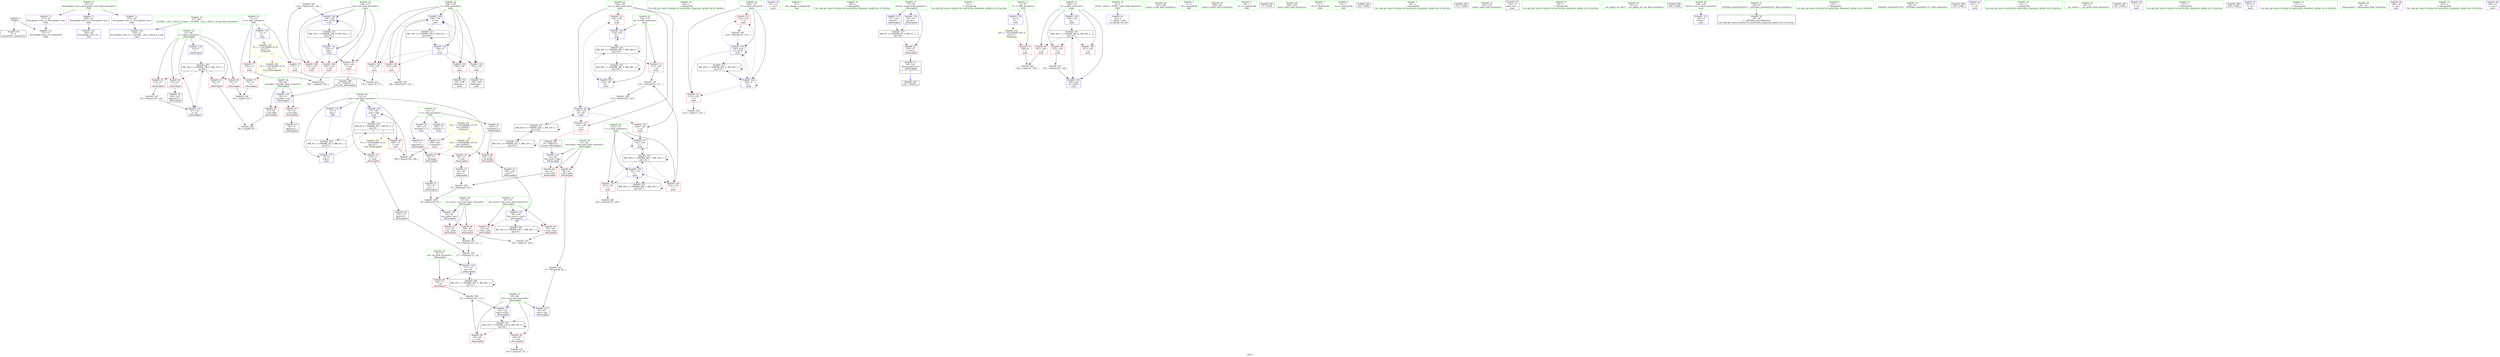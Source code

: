 digraph "SVFG" {
	label="SVFG";

	Node0x56032d97b1d0 [shape=record,color=grey,label="{NodeID: 0\nNullPtr}"];
	Node0x56032d97b1d0 -> Node0x56032d99a5a0[style=solid];
	Node0x56032d97b1d0 -> Node0x56032d99f470[style=solid];
	Node0x56032d9a2580 [shape=record,color=grey,label="{NodeID: 180\n244 = Binary(243, 126, )\n}"];
	Node0x56032d9a2580 -> Node0x56032d9a09c0[style=solid];
	Node0x56032d999e60 [shape=record,color=red,label="{NodeID: 97\n78\<--77\n\<--arrayidx\n_Z6enoughid\n}"];
	Node0x56032d999e60 -> Node0x56032d99a940[style=solid];
	Node0x56032d98e2b0 [shape=record,color=green,label="{NodeID: 14\n220\<--1\n\<--dummyObj\nCan only get source location for instruction, argument, global var or function.}"];
	Node0x56032d99d150 [shape=record,color=grey,label="{NodeID: 194\n194 = Binary(193, 126, )\n}"];
	Node0x56032d99d150 -> Node0x56032d9a0270[style=solid];
	Node0x56032d9999a0 [shape=record,color=red,label="{NodeID: 111\n217\<--154\n\<--R\nmain\n}"];
	Node0x56032d9999a0 -> Node0x56032d9a3600[style=solid];
	Node0x56032d9984e0 [shape=record,color=green,label="{NodeID: 28\n59\<--60\nind.addr\<--ind.addr_field_insensitive\n_Z6enoughid\n}"];
	Node0x56032d9984e0 -> Node0x56032d99c230[style=solid];
	Node0x56032d9984e0 -> Node0x56032d99c300[style=solid];
	Node0x56032d9984e0 -> Node0x56032d99f570[style=solid];
	Node0x56032d99f640 [shape=record,color=blue,label="{NodeID: 125\n61\<--56\nfirst.addr\<--first\n_Z6enoughid\n}"];
	Node0x56032d99f640 -> Node0x56032d99c3d0[style=dashed];
	Node0x56032d99f640 -> Node0x56032d99c4a0[style=dashed];
	Node0x56032d999040 [shape=record,color=green,label="{NodeID: 42\n156\<--157\nit\<--it_field_insensitive\nmain\n}"];
	Node0x56032d999040 -> Node0x56032d999a70[style=solid];
	Node0x56032d999040 -> Node0x56032d999b40[style=solid];
	Node0x56032d999040 -> Node0x56032d9a05b0[style=solid];
	Node0x56032d999040 -> Node0x56032d9a08f0[style=solid];
	Node0x56032d9a01a0 [shape=record,color=blue,label="{NodeID: 139\n15\<--190\nsum\<--add\nmain\n}"];
	Node0x56032d9a01a0 -> Node0x56032d9b09c0[style=dashed];
	Node0x56032d99ac80 [shape=record,color=black,label="{NodeID: 56\n116\<--115\nconv10\<--\n_Z6enoughid\n}"];
	Node0x56032d99ac80 -> Node0x56032d99ce50[style=solid];
	Node0x56032d99b7e0 [shape=record,color=purple,label="{NodeID: 70\n247\<--23\n\<--.str.3\nmain\n}"];
	Node0x56032d99c3d0 [shape=record,color=red,label="{NodeID: 84\n82\<--61\n\<--first.addr\n_Z6enoughid\n}"];
	Node0x56032d99c3d0 -> Node0x56032d9a3180[style=solid];
	Node0x56032d97a190 [shape=record,color=green,label="{NodeID: 1\n7\<--1\n__dso_handle\<--dummyObj\nGlob }"];
	Node0x56032d9a2700 [shape=record,color=grey,label="{NodeID: 181\n125 = Binary(124, 126, )\n}"];
	Node0x56032d9a2700 -> Node0x56032d99fbf0[style=solid];
	Node0x56032d999f30 [shape=record,color=red,label="{NodeID: 98\n104\<--103\n\<--arrayidx4\n_Z6enoughid\n}"];
	Node0x56032d999f30 -> Node0x56032d99abb0[style=solid];
	Node0x56032d98e380 [shape=record,color=green,label="{NodeID: 15\n239\<--1\n\<--dummyObj\nCan only get source location for instruction, argument, global var or function.}"];
	Node0x56032d99d2d0 [shape=record,color=grey,label="{NodeID: 195\n130 = cmp(129, 131, )\n}"];
	Node0x56032d999a70 [shape=record,color=red,label="{NodeID: 112\n212\<--156\n\<--it\nmain\n}"];
	Node0x56032d999a70 -> Node0x56032d99d8d0[style=solid];
	Node0x56032d9985b0 [shape=record,color=green,label="{NodeID: 29\n61\<--62\nfirst.addr\<--first.addr_field_insensitive\n_Z6enoughid\n}"];
	Node0x56032d9985b0 -> Node0x56032d99c3d0[style=solid];
	Node0x56032d9985b0 -> Node0x56032d99c4a0[style=solid];
	Node0x56032d9985b0 -> Node0x56032d99f640[style=solid];
	Node0x56032d9adcc0 [shape=record,color=black,label="{NodeID: 209\nMR_4V_2 = PHI(MR_4V_4, MR_4V_1, )\npts\{16 \}\n}"];
	Node0x56032d9adcc0 -> Node0x56032d9a0000[style=dashed];
	Node0x56032d99f710 [shape=record,color=blue,label="{NodeID: 126\n63\<--84\nmy_score\<--add\n_Z6enoughid\n}"];
	Node0x56032d99f710 -> Node0x56032d99c570[style=dashed];
	Node0x56032d99f710 -> Node0x56032d99c640[style=dashed];
	Node0x56032d999110 [shape=record,color=green,label="{NodeID: 43\n158\<--159\nav\<--av_field_insensitive\nmain\n}"];
	Node0x56032d999110 -> Node0x56032d999c10[style=solid];
	Node0x56032d999110 -> Node0x56032d99edb0[style=solid];
	Node0x56032d999110 -> Node0x56032d99ee40[style=solid];
	Node0x56032d999110 -> Node0x56032d9a0680[style=solid];
	Node0x56032d9a0270 [shape=record,color=blue,label="{NodeID: 140\n148\<--194\ni\<--inc\nmain\n}"];
	Node0x56032d9a0270 -> Node0x56032d99a270[style=dashed];
	Node0x56032d9a0270 -> Node0x56032d99a340[style=dashed];
	Node0x56032d9a0270 -> Node0x56032d99a410[style=dashed];
	Node0x56032d9a0270 -> Node0x56032d99a4e0[style=dashed];
	Node0x56032d9a0270 -> Node0x56032d9a0270[style=dashed];
	Node0x56032d9a0270 -> Node0x56032d9ae6c0[style=dashed];
	Node0x56032d99ad50 [shape=record,color=black,label="{NodeID: 57\n54\<--139\n_Z6enoughid_ret\<--\n_Z6enoughid\n|{<s0>7}}"];
	Node0x56032d99ad50:s0 -> Node0x56032d9c5750[style=solid,color=blue];
	Node0x56032d99b8b0 [shape=record,color=purple,label="{NodeID: 71\n269\<--25\nllvm.global_ctors_0\<--llvm.global_ctors\nGlob }"];
	Node0x56032d99b8b0 -> Node0x56032d99f270[style=solid];
	Node0x56032d99c4a0 [shape=record,color=red,label="{NodeID: 85\n86\<--61\n\<--first.addr\n_Z6enoughid\n}"];
	Node0x56032d99c4a0 -> Node0x56032d9a2b80[style=solid];
	Node0x56032d98e130 [shape=record,color=green,label="{NodeID: 2\n9\<--1\n\<--dummyObj\nCan only get source location for instruction, argument, global var or function.}"];
	Node0x56032d9a2880 [shape=record,color=grey,label="{NodeID: 182\n238 = Binary(237, 239, )\n}"];
	Node0x56032d99a000 [shape=record,color=red,label="{NodeID: 99\n167\<--146\n\<--q\nmain\n}"];
	Node0x56032d99a000 -> Node0x56032d99d450[style=solid];
	Node0x56032d98e450 [shape=record,color=green,label="{NodeID: 16\n4\<--6\n_ZStL8__ioinit\<--_ZStL8__ioinit_field_insensitive\nGlob }"];
	Node0x56032d98e450 -> Node0x56032d99afc0[style=solid];
	Node0x56032d99d450 [shape=record,color=grey,label="{NodeID: 196\n169 = cmp(167, 168, )\n}"];
	Node0x56032d999b40 [shape=record,color=red,label="{NodeID: 113\n233\<--156\n\<--it\nmain\n}"];
	Node0x56032d999b40 -> Node0x56032d9a2a00[style=solid];
	Node0x56032d998680 [shape=record,color=green,label="{NodeID: 30\n63\<--64\nmy_score\<--my_score_field_insensitive\n_Z6enoughid\n}"];
	Node0x56032d998680 -> Node0x56032d99c570[style=solid];
	Node0x56032d998680 -> Node0x56032d99c640[style=solid];
	Node0x56032d998680 -> Node0x56032d99f710[style=solid];
	Node0x56032d9ae1c0 [shape=record,color=black,label="{NodeID: 210\nMR_30V_3 = PHI(MR_30V_4, MR_30V_2, )\npts\{147 \}\n}"];
	Node0x56032d9ae1c0 -> Node0x56032d99a000[style=dashed];
	Node0x56032d9ae1c0 -> Node0x56032d99a0d0[style=dashed];
	Node0x56032d9ae1c0 -> Node0x56032d99a1a0[style=dashed];
	Node0x56032d9ae1c0 -> Node0x56032d9a0a90[style=dashed];
	Node0x56032d99f7e0 [shape=record,color=blue,label="{NodeID: 127\n65\<--87\nrest\<--sub\n_Z6enoughid\n}"];
	Node0x56032d99f7e0 -> Node0x56032d9abec0[style=dashed];
	Node0x56032d9991e0 [shape=record,color=green,label="{NodeID: 44\n163\<--164\nscanf\<--scanf_field_insensitive\n}"];
	Node0x56032d9a0340 [shape=record,color=blue,label="{NodeID: 141\n150\<--9\nind\<--\nmain\n}"];
	Node0x56032d9a0340 -> Node0x56032d999590[style=dashed];
	Node0x56032d9a0340 -> Node0x56032d999660[style=dashed];
	Node0x56032d9a0340 -> Node0x56032d999730[style=dashed];
	Node0x56032d9a0340 -> Node0x56032d9a09c0[style=dashed];
	Node0x56032d9a0340 -> Node0x56032d9aebc0[style=dashed];
	Node0x56032d99ae20 [shape=record,color=black,label="{NodeID: 58\n181\<--180\nidxprom\<--\nmain\n}"];
	Node0x56032d99b9b0 [shape=record,color=purple,label="{NodeID: 72\n270\<--25\nllvm.global_ctors_1\<--llvm.global_ctors\nGlob }"];
	Node0x56032d99b9b0 -> Node0x56032d99f370[style=solid];
	Node0x56032d99c570 [shape=record,color=red,label="{NodeID: 86\n108\<--63\n\<--my_score\n_Z6enoughid\n}"];
	Node0x56032d99c570 -> Node0x56032d99d5d0[style=solid];
	Node0x56032d97b8e0 [shape=record,color=green,label="{NodeID: 3\n17\<--1\n.str\<--dummyObj\nGlob }"];
	Node0x56032d9a2a00 [shape=record,color=grey,label="{NodeID: 183\n234 = Binary(233, 126, )\n}"];
	Node0x56032d9a2a00 -> Node0x56032d9a08f0[style=solid];
	Node0x56032d99a0d0 [shape=record,color=red,label="{NodeID: 100\n197\<--146\n\<--q\nmain\n}"];
	Node0x56032d997cf0 [shape=record,color=green,label="{NodeID: 17\n8\<--10\nT\<--T_field_insensitive\nGlob }"];
	Node0x56032d997cf0 -> Node0x56032d99bbb0[style=solid];
	Node0x56032d997cf0 -> Node0x56032d99efa0[style=solid];
	Node0x56032d99d5d0 [shape=record,color=grey,label="{NodeID: 197\n109 = cmp(107, 108, )\n}"];
	Node0x56032d999c10 [shape=record,color=red,label="{NodeID: 114\n223\<--158\n\<--av\nmain\n|{<s0>7}}"];
	Node0x56032d999c10:s0 -> Node0x56032d9c6040[style=solid,color=red];
	Node0x56032d998750 [shape=record,color=green,label="{NodeID: 31\n65\<--66\nrest\<--rest_field_insensitive\n_Z6enoughid\n}"];
	Node0x56032d998750 -> Node0x56032d99c710[style=solid];
	Node0x56032d998750 -> Node0x56032d99c7e0[style=solid];
	Node0x56032d998750 -> Node0x56032d99f7e0[style=solid];
	Node0x56032d998750 -> Node0x56032d99fb20[style=solid];
	Node0x56032d9ae6c0 [shape=record,color=black,label="{NodeID: 211\nMR_32V_2 = PHI(MR_32V_4, MR_32V_1, )\npts\{149 \}\n}"];
	Node0x56032d9ae6c0 -> Node0x56032d9a00d0[style=dashed];
	Node0x56032d99f8b0 [shape=record,color=blue,label="{NodeID: 128\n67\<--9\ni\<--\n_Z6enoughid\n}"];
	Node0x56032d99f8b0 -> Node0x56032d9ac3c0[style=dashed];
	Node0x56032d9992b0 [shape=record,color=green,label="{NodeID: 45\n200\<--201\nprintf\<--printf_field_insensitive\n}"];
	Node0x56032d9a0410 [shape=record,color=blue,label="{NodeID: 142\n152\<--131\nL\<--\nmain\n}"];
	Node0x56032d9a0410 -> Node0x56032d999800[style=dashed];
	Node0x56032d9a0410 -> Node0x56032d9998d0[style=dashed];
	Node0x56032d9a0410 -> Node0x56032d9a0410[style=dashed];
	Node0x56032d9a0410 -> Node0x56032d9a0820[style=dashed];
	Node0x56032d9a0410 -> Node0x56032d9ad2c0[style=dashed];
	Node0x56032d9a0410 -> Node0x56032d9af0c0[style=dashed];
	Node0x56032d99aef0 [shape=record,color=black,label="{NodeID: 59\n186\<--185\nidxprom6\<--\nmain\n}"];
	Node0x56032d99bab0 [shape=record,color=purple,label="{NodeID: 73\n271\<--25\nllvm.global_ctors_2\<--llvm.global_ctors\nGlob }"];
	Node0x56032d99bab0 -> Node0x56032d99f470[style=solid];
	Node0x56032d99c640 [shape=record,color=red,label="{NodeID: 87\n112\<--63\n\<--my_score\n_Z6enoughid\n}"];
	Node0x56032d99c640 -> Node0x56032d9a2d00[style=solid];
	Node0x56032d97b970 [shape=record,color=green,label="{NodeID: 4\n19\<--1\n.str.1\<--dummyObj\nGlob }"];
	Node0x56032d9a2b80 [shape=record,color=grey,label="{NodeID: 184\n87 = Binary(88, 86, )\n}"];
	Node0x56032d9a2b80 -> Node0x56032d99f7e0[style=solid];
	Node0x56032d99a1a0 [shape=record,color=red,label="{NodeID: 101\n252\<--146\n\<--q\nmain\n}"];
	Node0x56032d99a1a0 -> Node0x56032d9a3000[style=solid];
	Node0x56032d997d80 [shape=record,color=green,label="{NodeID: 18\n11\<--12\nn\<--n_field_insensitive\nGlob }"];
	Node0x56032d997d80 -> Node0x56032d99bc80[style=solid];
	Node0x56032d997d80 -> Node0x56032d99bd50[style=solid];
	Node0x56032d997d80 -> Node0x56032d99be20[style=solid];
	Node0x56032d997d80 -> Node0x56032d99f070[style=solid];
	Node0x56032d74d150 [shape=record,color=black,label="{NodeID: 281\n37 = PHI()\n}"];
	Node0x56032d99d750 [shape=record,color=grey,label="{NodeID: 198\n94 = cmp(92, 93, )\n}"];
	Node0x56032d99edb0 [shape=record,color=red,label="{NodeID: 115\n226\<--158\n\<--av\nmain\n}"];
	Node0x56032d99edb0 -> Node0x56032d9a0750[style=solid];
	Node0x56032d998820 [shape=record,color=green,label="{NodeID: 32\n67\<--68\ni\<--i_field_insensitive\n_Z6enoughid\n}"];
	Node0x56032d998820 -> Node0x56032d99c8b0[style=solid];
	Node0x56032d998820 -> Node0x56032d99c980[style=solid];
	Node0x56032d998820 -> Node0x56032d99ca50[style=solid];
	Node0x56032d998820 -> Node0x56032d99cb20[style=solid];
	Node0x56032d998820 -> Node0x56032d99f8b0[style=solid];
	Node0x56032d998820 -> Node0x56032d99fbf0[style=solid];
	Node0x56032d9aebc0 [shape=record,color=black,label="{NodeID: 212\nMR_34V_2 = PHI(MR_34V_4, MR_34V_1, )\npts\{151 \}\n}"];
	Node0x56032d9aebc0 -> Node0x56032d9a0340[style=dashed];
	Node0x56032d99f980 [shape=record,color=blue,label="{NodeID: 129\n69\<--105\nthis_score\<--conv5\n_Z6enoughid\n}"];
	Node0x56032d99f980 -> Node0x56032d99cbf0[style=dashed];
	Node0x56032d99f980 -> Node0x56032d99ccc0[style=dashed];
	Node0x56032d99f980 -> Node0x56032d9ac8c0[style=dashed];
	Node0x56032d999380 [shape=record,color=green,label="{NodeID: 46\n249\<--250\nputs\<--puts_field_insensitive\n}"];
	Node0x56032d9a04e0 [shape=record,color=blue,label="{NodeID: 143\n154\<--88\nR\<--\nmain\n}"];
	Node0x56032d9a04e0 -> Node0x56032d9b44c0[style=dashed];
	Node0x56032d99afc0 [shape=record,color=purple,label="{NodeID: 60\n36\<--4\n\<--_ZStL8__ioinit\n__cxx_global_var_init\n}"];
	Node0x56032d99bbb0 [shape=record,color=red,label="{NodeID: 74\n168\<--8\n\<--T\nmain\n}"];
	Node0x56032d99bbb0 -> Node0x56032d99d450[style=solid];
	Node0x56032d9b7170 [shape=record,color=yellow,style=double,label="{NodeID: 254\n22V_1 = ENCHI(MR_22V_0)\npts\{140000 \}\nFun[_Z6enoughid]}"];
	Node0x56032d9b7170 -> Node0x56032d999e60[style=dashed];
	Node0x56032d9b7170 -> Node0x56032d999f30[style=dashed];
	Node0x56032d99c710 [shape=record,color=red,label="{NodeID: 88\n120\<--65\n\<--rest\n_Z6enoughid\n}"];
	Node0x56032d99c710 -> Node0x56032d9a3480[style=solid];
	Node0x56032d97b420 [shape=record,color=green,label="{NodeID: 5\n21\<--1\n.str.2\<--dummyObj\nGlob }"];
	Node0x56032d9a2d00 [shape=record,color=grey,label="{NodeID: 185\n114 = Binary(112, 113, )\n}"];
	Node0x56032d9a2d00 -> Node0x56032d99ce50[style=solid];
	Node0x56032d99a270 [shape=record,color=red,label="{NodeID: 102\n176\<--148\n\<--i\nmain\n}"];
	Node0x56032d99a270 -> Node0x56032d9a56d0[style=solid];
	Node0x56032d997e10 [shape=record,color=green,label="{NodeID: 19\n13\<--14\ns\<--s_field_insensitive\nGlob }"];
	Node0x56032d997e10 -> Node0x56032d99b090[style=solid];
	Node0x56032d997e10 -> Node0x56032d99b160[style=solid];
	Node0x56032d997e10 -> Node0x56032d99b230[style=solid];
	Node0x56032d997e10 -> Node0x56032d99b300[style=solid];
	Node0x56032d9c5750 [shape=record,color=black,label="{NodeID: 282\n224 = PHI(54, )\n}"];
	Node0x56032d99d8d0 [shape=record,color=grey,label="{NodeID: 199\n213 = cmp(212, 214, )\n}"];
	Node0x56032d99ee40 [shape=record,color=red,label="{NodeID: 116\n229\<--158\n\<--av\nmain\n}"];
	Node0x56032d99ee40 -> Node0x56032d9a0820[style=solid];
	Node0x56032d9988f0 [shape=record,color=green,label="{NodeID: 33\n69\<--70\nthis_score\<--this_score_field_insensitive\n_Z6enoughid\n}"];
	Node0x56032d9988f0 -> Node0x56032d99cbf0[style=solid];
	Node0x56032d9988f0 -> Node0x56032d99ccc0[style=solid];
	Node0x56032d9988f0 -> Node0x56032d99f980[style=solid];
	Node0x56032d9af0c0 [shape=record,color=black,label="{NodeID: 213\nMR_36V_2 = PHI(MR_36V_3, MR_36V_1, )\npts\{153 \}\n}"];
	Node0x56032d9af0c0 -> Node0x56032d9a0410[style=dashed];
	Node0x56032d9af0c0 -> Node0x56032d9af0c0[style=dashed];
	Node0x56032d99fa50 [shape=record,color=blue,label="{NodeID: 130\n71\<--117\ndx\<--div\n_Z6enoughid\n}"];
	Node0x56032d99fa50 -> Node0x56032d999d90[style=dashed];
	Node0x56032d99fa50 -> Node0x56032d9acdc0[style=dashed];
	Node0x56032d999480 [shape=record,color=green,label="{NodeID: 47\n27\<--265\n_GLOBAL__sub_I_valich_0_0.cpp\<--_GLOBAL__sub_I_valich_0_0.cpp_field_insensitive\n}"];
	Node0x56032d999480 -> Node0x56032d99f370[style=solid];
	Node0x56032d9a05b0 [shape=record,color=blue,label="{NodeID: 144\n156\<--9\nit\<--\nmain\n}"];
	Node0x56032d9a05b0 -> Node0x56032d999a70[style=dashed];
	Node0x56032d9a05b0 -> Node0x56032d999b40[style=dashed];
	Node0x56032d9a05b0 -> Node0x56032d9a05b0[style=dashed];
	Node0x56032d9a05b0 -> Node0x56032d9a08f0[style=dashed];
	Node0x56032d9a05b0 -> Node0x56032d9afac0[style=dashed];
	Node0x56032d99b090 [shape=record,color=purple,label="{NodeID: 61\n77\<--13\narrayidx\<--s\n_Z6enoughid\n}"];
	Node0x56032d99b090 -> Node0x56032d999e60[style=solid];
	Node0x56032d99bc80 [shape=record,color=red,label="{NodeID: 75\n93\<--11\n\<--n\n_Z6enoughid\n}"];
	Node0x56032d99bc80 -> Node0x56032d99d750[style=solid];
	Node0x56032d99c7e0 [shape=record,color=red,label="{NodeID: 89\n129\<--65\n\<--rest\n_Z6enoughid\n}"];
	Node0x56032d99c7e0 -> Node0x56032d99d2d0[style=solid];
	Node0x56032d97b4b0 [shape=record,color=green,label="{NodeID: 6\n23\<--1\n.str.3\<--dummyObj\nGlob }"];
	Node0x56032d9a2e80 [shape=record,color=grey,label="{NodeID: 186\n84 = Binary(79, 83, )\n}"];
	Node0x56032d9a2e80 -> Node0x56032d99f710[style=solid];
	Node0x56032d99a340 [shape=record,color=red,label="{NodeID: 103\n180\<--148\n\<--i\nmain\n}"];
	Node0x56032d99a340 -> Node0x56032d99ae20[style=solid];
	Node0x56032d997ea0 [shape=record,color=green,label="{NodeID: 20\n15\<--16\nsum\<--sum_field_insensitive\nGlob }"];
	Node0x56032d997ea0 -> Node0x56032d99bef0[style=solid];
	Node0x56032d997ea0 -> Node0x56032d99bfc0[style=solid];
	Node0x56032d997ea0 -> Node0x56032d99c090[style=solid];
	Node0x56032d997ea0 -> Node0x56032d99f170[style=solid];
	Node0x56032d997ea0 -> Node0x56032d9a0000[style=solid];
	Node0x56032d997ea0 -> Node0x56032d9a01a0[style=solid];
	Node0x56032d9c58b0 [shape=record,color=black,label="{NodeID: 283\n162 = PHI()\n}"];
	Node0x56032d99da50 [shape=record,color=grey,label="{NodeID: 200\n98 = cmp(96, 97, )\n}"];
	Node0x56032d99eed0 [shape=record,color=red,label="{NodeID: 117\n188\<--187\n\<--arrayidx7\nmain\n}"];
	Node0x56032d99eed0 -> Node0x56032d99cfd0[style=solid];
	Node0x56032d9989c0 [shape=record,color=green,label="{NodeID: 34\n71\<--72\ndx\<--dx_field_insensitive\n_Z6enoughid\n}"];
	Node0x56032d9989c0 -> Node0x56032d999d90[style=solid];
	Node0x56032d9989c0 -> Node0x56032d99fa50[style=solid];
	Node0x56032d9af5c0 [shape=record,color=black,label="{NodeID: 214\nMR_38V_2 = PHI(MR_38V_3, MR_38V_1, )\npts\{155 \}\n}"];
	Node0x56032d9af5c0 -> Node0x56032d9a04e0[style=dashed];
	Node0x56032d9af5c0 -> Node0x56032d9af5c0[style=dashed];
	Node0x56032d99fb20 [shape=record,color=blue,label="{NodeID: 131\n65\<--121\nrest\<--sub11\n_Z6enoughid\n}"];
	Node0x56032d99fb20 -> Node0x56032d9abec0[style=dashed];
	Node0x56032d99a5a0 [shape=record,color=black,label="{NodeID: 48\n2\<--3\ndummyVal\<--dummyVal\n}"];
	Node0x56032d9a0680 [shape=record,color=blue,label="{NodeID: 145\n158\<--219\nav\<--div\nmain\n}"];
	Node0x56032d9a0680 -> Node0x56032d999c10[style=dashed];
	Node0x56032d9a0680 -> Node0x56032d99edb0[style=dashed];
	Node0x56032d9a0680 -> Node0x56032d99ee40[style=dashed];
	Node0x56032d9a0680 -> Node0x56032d9b4ec0[style=dashed];
	Node0x56032d99b160 [shape=record,color=purple,label="{NodeID: 62\n103\<--13\narrayidx4\<--s\n_Z6enoughid\n}"];
	Node0x56032d99b160 -> Node0x56032d999f30[style=solid];
	Node0x56032d99bd50 [shape=record,color=red,label="{NodeID: 76\n177\<--11\n\<--n\nmain\n}"];
	Node0x56032d99bd50 -> Node0x56032d9a56d0[style=solid];
	Node0x56032d99c8b0 [shape=record,color=red,label="{NodeID: 90\n92\<--67\n\<--i\n_Z6enoughid\n}"];
	Node0x56032d99c8b0 -> Node0x56032d99d750[style=solid];
	Node0x56032d97b730 [shape=record,color=green,label="{NodeID: 7\n26\<--1\n\<--dummyObj\nCan only get source location for instruction, argument, global var or function.}"];
	Node0x56032d9a3000 [shape=record,color=grey,label="{NodeID: 187\n253 = Binary(252, 126, )\n}"];
	Node0x56032d9a3000 -> Node0x56032d9a0a90[style=solid];
	Node0x56032d99a410 [shape=record,color=red,label="{NodeID: 104\n185\<--148\n\<--i\nmain\n}"];
	Node0x56032d99a410 -> Node0x56032d99aef0[style=solid];
	Node0x56032d997f30 [shape=record,color=green,label="{NodeID: 21\n25\<--29\nllvm.global_ctors\<--llvm.global_ctors_field_insensitive\nGlob }"];
	Node0x56032d997f30 -> Node0x56032d99b8b0[style=solid];
	Node0x56032d997f30 -> Node0x56032d99b9b0[style=solid];
	Node0x56032d997f30 -> Node0x56032d99bab0[style=solid];
	Node0x56032d9c5980 [shape=record,color=black,label="{NodeID: 284\n172 = PHI()\n}"];
	Node0x56032d99dbd0 [shape=record,color=grey,label="{NodeID: 201\n206 = cmp(204, 205, )\n}"];
	Node0x56032d99efa0 [shape=record,color=blue,label="{NodeID: 118\n8\<--9\nT\<--\nGlob }"];
	Node0x56032d99efa0 -> Node0x56032d9b53c0[style=dashed];
	Node0x56032d998a90 [shape=record,color=green,label="{NodeID: 35\n141\<--142\nmain\<--main_field_insensitive\n}"];
	Node0x56032d9afac0 [shape=record,color=black,label="{NodeID: 215\nMR_40V_2 = PHI(MR_40V_3, MR_40V_1, )\npts\{157 \}\n}"];
	Node0x56032d9afac0 -> Node0x56032d9a05b0[style=dashed];
	Node0x56032d9afac0 -> Node0x56032d9afac0[style=dashed];
	Node0x56032d99fbf0 [shape=record,color=blue,label="{NodeID: 132\n67\<--125\ni\<--inc\n_Z6enoughid\n}"];
	Node0x56032d99fbf0 -> Node0x56032d9ac3c0[style=dashed];
	Node0x56032d99a6a0 [shape=record,color=black,label="{NodeID: 49\n143\<--9\nmain_ret\<--\nmain\n}"];
	Node0x56032d9b44c0 [shape=record,color=black,label="{NodeID: 229\nMR_38V_5 = PHI(MR_38V_7, MR_38V_4, )\npts\{155 \}\n}"];
	Node0x56032d9b44c0 -> Node0x56032d9999a0[style=dashed];
	Node0x56032d9b44c0 -> Node0x56032d9a04e0[style=dashed];
	Node0x56032d9b44c0 -> Node0x56032d9a0750[style=dashed];
	Node0x56032d9b44c0 -> Node0x56032d9af5c0[style=dashed];
	Node0x56032d9b44c0 -> Node0x56032d9b44c0[style=dashed];
	Node0x56032d9a0750 [shape=record,color=blue,label="{NodeID: 146\n154\<--226\nR\<--\nmain\n}"];
	Node0x56032d9a0750 -> Node0x56032d9b44c0[style=dashed];
	Node0x56032d99b230 [shape=record,color=purple,label="{NodeID: 63\n182\<--13\narrayidx\<--s\nmain\n}"];
	Node0x56032d9b67a0 [shape=record,color=yellow,style=double,label="{NodeID: 243\n22V_1 = ENCHI(MR_22V_0)\npts\{140000 \}\nFun[main]|{|<s1>7}}"];
	Node0x56032d9b67a0 -> Node0x56032d99eed0[style=dashed];
	Node0x56032d9b67a0:s1 -> Node0x56032d9b7170[style=dashed,color=red];
	Node0x56032d99be20 [shape=record,color=red,label="{NodeID: 77\n205\<--11\n\<--n\nmain\n}"];
	Node0x56032d99be20 -> Node0x56032d99dbd0[style=solid];
	Node0x56032d99c980 [shape=record,color=red,label="{NodeID: 91\n96\<--67\n\<--i\n_Z6enoughid\n}"];
	Node0x56032d99c980 -> Node0x56032d99da50[style=solid];
	Node0x56032d97b7c0 [shape=record,color=green,label="{NodeID: 8\n88\<--1\n\<--dummyObj\nCan only get source location for instruction, argument, global var or function.}"];
	Node0x56032d9a3180 [shape=record,color=grey,label="{NodeID: 188\n83 = Binary(81, 82, )\n}"];
	Node0x56032d9a3180 -> Node0x56032d9a2e80[style=solid];
	Node0x56032d99a4e0 [shape=record,color=red,label="{NodeID: 105\n193\<--148\n\<--i\nmain\n}"];
	Node0x56032d99a4e0 -> Node0x56032d99d150[style=solid];
	Node0x56032d998000 [shape=record,color=green,label="{NodeID: 22\n30\<--31\n__cxx_global_var_init\<--__cxx_global_var_init_field_insensitive\n}"];
	Node0x56032d9c5a50 [shape=record,color=black,label="{NodeID: 285\n184 = PHI()\n}"];
	Node0x56032d9a56d0 [shape=record,color=grey,label="{NodeID: 202\n178 = cmp(176, 177, )\n}"];
	Node0x56032d99f070 [shape=record,color=blue,label="{NodeID: 119\n11\<--9\nn\<--\nGlob }"];
	Node0x56032d99f070 -> Node0x56032d9b5ee0[style=dashed];
	Node0x56032d998b60 [shape=record,color=green,label="{NodeID: 36\n144\<--145\nretval\<--retval_field_insensitive\nmain\n}"];
	Node0x56032d998b60 -> Node0x56032d99fe60[style=solid];
	Node0x56032d9affc0 [shape=record,color=black,label="{NodeID: 216\nMR_42V_2 = PHI(MR_42V_3, MR_42V_1, )\npts\{159 \}\n}"];
	Node0x56032d9affc0 -> Node0x56032d9affc0[style=dashed];
	Node0x56032d9affc0 -> Node0x56032d9b4ec0[style=dashed];
	Node0x56032d99fcc0 [shape=record,color=blue,label="{NodeID: 133\n57\<--134\nretval\<--\n_Z6enoughid\n}"];
	Node0x56032d99fcc0 -> Node0x56032d9b04c0[style=dashed];
	Node0x56032d99a770 [shape=record,color=black,label="{NodeID: 50\n38\<--39\n\<--_ZNSt8ios_base4InitD1Ev\nCan only get source location for instruction, argument, global var or function.}"];
	Node0x56032d9a0820 [shape=record,color=blue,label="{NodeID: 147\n152\<--229\nL\<--\nmain\n}"];
	Node0x56032d9a0820 -> Node0x56032d9ad2c0[style=dashed];
	Node0x56032d99b300 [shape=record,color=purple,label="{NodeID: 64\n187\<--13\narrayidx7\<--s\nmain\n}"];
	Node0x56032d99b300 -> Node0x56032d99eed0[style=solid];
	Node0x56032d9b6880 [shape=record,color=yellow,style=double,label="{NodeID: 244\n2V_1 = ENCHI(MR_2V_0)\npts\{12 \}\nFun[_Z6enoughid]}"];
	Node0x56032d9b6880 -> Node0x56032d99bc80[style=dashed];
	Node0x56032d99bef0 [shape=record,color=red,label="{NodeID: 78\n80\<--15\n\<--sum\n_Z6enoughid\n}"];
	Node0x56032d99bef0 -> Node0x56032d99aa10[style=solid];
	Node0x56032d99ca50 [shape=record,color=red,label="{NodeID: 92\n101\<--67\n\<--i\n_Z6enoughid\n}"];
	Node0x56032d99ca50 -> Node0x56032d99aae0[style=solid];
	Node0x56032d97ba60 [shape=record,color=green,label="{NodeID: 9\n126\<--1\n\<--dummyObj\nCan only get source location for instruction, argument, global var or function.}"];
	Node0x56032d9a3300 [shape=record,color=grey,label="{NodeID: 189\n219 = Binary(218, 220, )\n}"];
	Node0x56032d9a3300 -> Node0x56032d9a0680[style=solid];
	Node0x56032d999590 [shape=record,color=red,label="{NodeID: 106\n204\<--150\n\<--ind\nmain\n}"];
	Node0x56032d999590 -> Node0x56032d99dbd0[style=solid];
	Node0x56032d9980d0 [shape=record,color=green,label="{NodeID: 23\n34\<--35\n_ZNSt8ios_base4InitC1Ev\<--_ZNSt8ios_base4InitC1Ev_field_insensitive\n}"];
	Node0x56032d9c5b50 [shape=record,color=black,label="{NodeID: 286\n199 = PHI()\n}"];
	Node0x56032d9abec0 [shape=record,color=black,label="{NodeID: 203\nMR_14V_3 = PHI(MR_14V_4, MR_14V_2, )\npts\{66 \}\n}"];
	Node0x56032d9abec0 -> Node0x56032d99c710[style=dashed];
	Node0x56032d9abec0 -> Node0x56032d99c7e0[style=dashed];
	Node0x56032d9abec0 -> Node0x56032d99fb20[style=dashed];
	Node0x56032d9abec0 -> Node0x56032d9abec0[style=dashed];
	Node0x56032d99f170 [shape=record,color=blue,label="{NodeID: 120\n15\<--9\nsum\<--\nGlob }"];
	Node0x56032d99f170 -> Node0x56032d9adcc0[style=dashed];
	Node0x56032d998c30 [shape=record,color=green,label="{NodeID: 37\n146\<--147\nq\<--q_field_insensitive\nmain\n}"];
	Node0x56032d998c30 -> Node0x56032d99a000[style=solid];
	Node0x56032d998c30 -> Node0x56032d99a0d0[style=solid];
	Node0x56032d998c30 -> Node0x56032d99a1a0[style=solid];
	Node0x56032d998c30 -> Node0x56032d99ff30[style=solid];
	Node0x56032d998c30 -> Node0x56032d9a0a90[style=solid];
	Node0x56032d9b04c0 [shape=record,color=black,label="{NodeID: 217\nMR_6V_3 = PHI(MR_6V_4, MR_6V_2, )\npts\{58 \}\n}"];
	Node0x56032d9b04c0 -> Node0x56032d99c160[style=dashed];
	Node0x56032d99fd90 [shape=record,color=blue,label="{NodeID: 134\n57\<--137\nretval\<--\n_Z6enoughid\n}"];
	Node0x56032d99fd90 -> Node0x56032d9b04c0[style=dashed];
	Node0x56032d99a870 [shape=record,color=black,label="{NodeID: 51\n76\<--75\nidxprom\<--\n_Z6enoughid\n}"];
	Node0x56032d9b4ec0 [shape=record,color=black,label="{NodeID: 231\nMR_42V_4 = PHI(MR_42V_5, MR_42V_3, )\npts\{159 \}\n}"];
	Node0x56032d9b4ec0 -> Node0x56032d9a0680[style=dashed];
	Node0x56032d9b4ec0 -> Node0x56032d9affc0[style=dashed];
	Node0x56032d9b4ec0 -> Node0x56032d9b4ec0[style=dashed];
	Node0x56032d9a08f0 [shape=record,color=blue,label="{NodeID: 148\n156\<--234\nit\<--inc18\nmain\n}"];
	Node0x56032d9a08f0 -> Node0x56032d999a70[style=dashed];
	Node0x56032d9a08f0 -> Node0x56032d999b40[style=dashed];
	Node0x56032d9a08f0 -> Node0x56032d9a05b0[style=dashed];
	Node0x56032d9a08f0 -> Node0x56032d9a08f0[style=dashed];
	Node0x56032d9a08f0 -> Node0x56032d9afac0[style=dashed];
	Node0x56032d99b3d0 [shape=record,color=purple,label="{NodeID: 65\n161\<--17\n\<--.str\nmain\n}"];
	Node0x56032d9b6990 [shape=record,color=yellow,style=double,label="{NodeID: 245\n4V_1 = ENCHI(MR_4V_0)\npts\{16 \}\nFun[_Z6enoughid]}"];
	Node0x56032d9b6990 -> Node0x56032d99bef0[style=dashed];
	Node0x56032d9b6990 -> Node0x56032d99bfc0[style=dashed];
	Node0x56032d99bfc0 [shape=record,color=red,label="{NodeID: 79\n115\<--15\n\<--sum\n_Z6enoughid\n}"];
	Node0x56032d99bfc0 -> Node0x56032d99ac80[style=solid];
	Node0x56032d99cb20 [shape=record,color=red,label="{NodeID: 93\n124\<--67\n\<--i\n_Z6enoughid\n}"];
	Node0x56032d99cb20 -> Node0x56032d9a2700[style=solid];
	Node0x56032d97baf0 [shape=record,color=green,label="{NodeID: 10\n131\<--1\n\<--dummyObj\nCan only get source location for instruction, argument, global var or function.}"];
	Node0x56032d9a3480 [shape=record,color=grey,label="{NodeID: 190\n121 = Binary(120, 119, )\n}"];
	Node0x56032d9a3480 -> Node0x56032d99fb20[style=solid];
	Node0x56032d999660 [shape=record,color=red,label="{NodeID: 107\n222\<--150\n\<--ind\nmain\n|{<s0>7}}"];
	Node0x56032d999660:s0 -> Node0x56032d9c5e50[style=solid,color=red];
	Node0x56032d9981a0 [shape=record,color=green,label="{NodeID: 24\n40\<--41\n__cxa_atexit\<--__cxa_atexit_field_insensitive\n}"];
	Node0x56032d9c5c50 [shape=record,color=black,label="{NodeID: 287\n241 = PHI()\n}"];
	Node0x56032d9ac3c0 [shape=record,color=black,label="{NodeID: 204\nMR_16V_3 = PHI(MR_16V_4, MR_16V_2, )\npts\{68 \}\n}"];
	Node0x56032d9ac3c0 -> Node0x56032d99c8b0[style=dashed];
	Node0x56032d9ac3c0 -> Node0x56032d99c980[style=dashed];
	Node0x56032d9ac3c0 -> Node0x56032d99ca50[style=dashed];
	Node0x56032d9ac3c0 -> Node0x56032d99cb20[style=dashed];
	Node0x56032d9ac3c0 -> Node0x56032d99fbf0[style=dashed];
	Node0x56032d99f270 [shape=record,color=blue,label="{NodeID: 121\n269\<--26\nllvm.global_ctors_0\<--\nGlob }"];
	Node0x56032d998d00 [shape=record,color=green,label="{NodeID: 38\n148\<--149\ni\<--i_field_insensitive\nmain\n}"];
	Node0x56032d998d00 -> Node0x56032d99a270[style=solid];
	Node0x56032d998d00 -> Node0x56032d99a340[style=solid];
	Node0x56032d998d00 -> Node0x56032d99a410[style=solid];
	Node0x56032d998d00 -> Node0x56032d99a4e0[style=solid];
	Node0x56032d998d00 -> Node0x56032d9a00d0[style=solid];
	Node0x56032d998d00 -> Node0x56032d9a0270[style=solid];
	Node0x56032d9b09c0 [shape=record,color=black,label="{NodeID: 218\nMR_4V_4 = PHI(MR_4V_5, MR_4V_3, )\npts\{16 \}\n|{|<s3>7}}"];
	Node0x56032d9b09c0 -> Node0x56032d99c090[style=dashed];
	Node0x56032d9b09c0 -> Node0x56032d9a01a0[style=dashed];
	Node0x56032d9b09c0 -> Node0x56032d9adcc0[style=dashed];
	Node0x56032d9b09c0:s3 -> Node0x56032d9b6990[style=dashed,color=red];
	Node0x56032d99fe60 [shape=record,color=blue,label="{NodeID: 135\n144\<--9\nretval\<--\nmain\n}"];
	Node0x56032d99a940 [shape=record,color=black,label="{NodeID: 52\n79\<--78\nconv\<--\n_Z6enoughid\n}"];
	Node0x56032d99a940 -> Node0x56032d9a2e80[style=solid];
	Node0x56032d9b53c0 [shape=record,color=yellow,style=double,label="{NodeID: 232\n24V_1 = ENCHI(MR_24V_0)\npts\{10 \}\nFun[main]}"];
	Node0x56032d9b53c0 -> Node0x56032d99bbb0[style=dashed];
	Node0x56032d9a09c0 [shape=record,color=blue,label="{NodeID: 149\n150\<--244\nind\<--inc22\nmain\n}"];
	Node0x56032d9a09c0 -> Node0x56032d999590[style=dashed];
	Node0x56032d9a09c0 -> Node0x56032d999660[style=dashed];
	Node0x56032d9a09c0 -> Node0x56032d999730[style=dashed];
	Node0x56032d9a09c0 -> Node0x56032d9a09c0[style=dashed];
	Node0x56032d9a09c0 -> Node0x56032d9aebc0[style=dashed];
	Node0x56032d99b4a0 [shape=record,color=purple,label="{NodeID: 66\n171\<--17\n\<--.str\nmain\n}"];
	Node0x56032d99c090 [shape=record,color=red,label="{NodeID: 80\n189\<--15\n\<--sum\nmain\n}"];
	Node0x56032d99c090 -> Node0x56032d99cfd0[style=solid];
	Node0x56032d99cbf0 [shape=record,color=red,label="{NodeID: 94\n107\<--69\n\<--this_score\n_Z6enoughid\n}"];
	Node0x56032d99cbf0 -> Node0x56032d99d5d0[style=solid];
	Node0x56032d98f400 [shape=record,color=green,label="{NodeID: 11\n134\<--1\n\<--dummyObj\nCan only get source location for instruction, argument, global var or function.}"];
	Node0x56032d9a3600 [shape=record,color=grey,label="{NodeID: 191\n218 = Binary(216, 217, )\n}"];
	Node0x56032d9a3600 -> Node0x56032d9a3300[style=solid];
	Node0x56032d999730 [shape=record,color=red,label="{NodeID: 108\n243\<--150\n\<--ind\nmain\n}"];
	Node0x56032d999730 -> Node0x56032d9a2580[style=solid];
	Node0x56032d998270 [shape=record,color=green,label="{NodeID: 25\n39\<--45\n_ZNSt8ios_base4InitD1Ev\<--_ZNSt8ios_base4InitD1Ev_field_insensitive\n}"];
	Node0x56032d998270 -> Node0x56032d99a770[style=solid];
	Node0x56032d9c5d50 [shape=record,color=black,label="{NodeID: 288\n248 = PHI()\n}"];
	Node0x56032d9ac8c0 [shape=record,color=black,label="{NodeID: 205\nMR_18V_2 = PHI(MR_18V_3, MR_18V_1, )\npts\{70 \}\n}"];
	Node0x56032d9ac8c0 -> Node0x56032d99f980[style=dashed];
	Node0x56032d9ac8c0 -> Node0x56032d9ac8c0[style=dashed];
	Node0x56032d99f370 [shape=record,color=blue,label="{NodeID: 122\n270\<--27\nllvm.global_ctors_1\<--_GLOBAL__sub_I_valich_0_0.cpp\nGlob }"];
	Node0x56032d998dd0 [shape=record,color=green,label="{NodeID: 39\n150\<--151\nind\<--ind_field_insensitive\nmain\n}"];
	Node0x56032d998dd0 -> Node0x56032d999590[style=solid];
	Node0x56032d998dd0 -> Node0x56032d999660[style=solid];
	Node0x56032d998dd0 -> Node0x56032d999730[style=solid];
	Node0x56032d998dd0 -> Node0x56032d9a0340[style=solid];
	Node0x56032d998dd0 -> Node0x56032d9a09c0[style=solid];
	Node0x56032d99ff30 [shape=record,color=blue,label="{NodeID: 136\n146\<--126\nq\<--\nmain\n}"];
	Node0x56032d99ff30 -> Node0x56032d9ae1c0[style=dashed];
	Node0x56032d99aa10 [shape=record,color=black,label="{NodeID: 53\n81\<--80\nconv1\<--\n_Z6enoughid\n}"];
	Node0x56032d99aa10 -> Node0x56032d9a3180[style=solid];
	Node0x56032d9b5ee0 [shape=record,color=yellow,style=double,label="{NodeID: 233\n2V_1 = ENCHI(MR_2V_0)\npts\{12 \}\nFun[main]|{|<s2>7}}"];
	Node0x56032d9b5ee0 -> Node0x56032d99bd50[style=dashed];
	Node0x56032d9b5ee0 -> Node0x56032d99be20[style=dashed];
	Node0x56032d9b5ee0:s2 -> Node0x56032d9b6880[style=dashed,color=red];
	Node0x56032d9a0a90 [shape=record,color=blue,label="{NodeID: 150\n146\<--253\nq\<--inc26\nmain\n}"];
	Node0x56032d9a0a90 -> Node0x56032d9ae1c0[style=dashed];
	Node0x56032d99b570 [shape=record,color=purple,label="{NodeID: 67\n183\<--17\n\<--.str\nmain\n}"];
	Node0x56032d99c160 [shape=record,color=red,label="{NodeID: 81\n139\<--57\n\<--retval\n_Z6enoughid\n}"];
	Node0x56032d99c160 -> Node0x56032d99ad50[style=solid];
	Node0x56032d99ccc0 [shape=record,color=red,label="{NodeID: 95\n113\<--69\n\<--this_score\n_Z6enoughid\n}"];
	Node0x56032d99ccc0 -> Node0x56032d9a2d00[style=solid];
	Node0x56032d98f4d0 [shape=record,color=green,label="{NodeID: 12\n137\<--1\n\<--dummyObj\nCan only get source location for instruction, argument, global var or function.}"];
	Node0x56032d99ce50 [shape=record,color=grey,label="{NodeID: 192\n117 = Binary(114, 116, )\n}"];
	Node0x56032d99ce50 -> Node0x56032d99fa50[style=solid];
	Node0x56032d999800 [shape=record,color=red,label="{NodeID: 109\n216\<--152\n\<--L\nmain\n}"];
	Node0x56032d999800 -> Node0x56032d9a3600[style=solid];
	Node0x56032d998340 [shape=record,color=green,label="{NodeID: 26\n52\<--53\n_Z6enoughid\<--_Z6enoughid_field_insensitive\n}"];
	Node0x56032d9c5e50 [shape=record,color=black,label="{NodeID: 289\n55 = PHI(222, )\n0th arg _Z6enoughid }"];
	Node0x56032d9c5e50 -> Node0x56032d99f570[style=solid];
	Node0x56032d9acdc0 [shape=record,color=black,label="{NodeID: 206\nMR_20V_2 = PHI(MR_20V_3, MR_20V_1, )\npts\{72 \}\n}"];
	Node0x56032d9acdc0 -> Node0x56032d99fa50[style=dashed];
	Node0x56032d9acdc0 -> Node0x56032d9acdc0[style=dashed];
	Node0x56032d99f470 [shape=record,color=blue, style = dotted,label="{NodeID: 123\n271\<--3\nllvm.global_ctors_2\<--dummyVal\nGlob }"];
	Node0x56032d998ea0 [shape=record,color=green,label="{NodeID: 40\n152\<--153\nL\<--L_field_insensitive\nmain\n}"];
	Node0x56032d998ea0 -> Node0x56032d999800[style=solid];
	Node0x56032d998ea0 -> Node0x56032d9998d0[style=solid];
	Node0x56032d998ea0 -> Node0x56032d9a0410[style=solid];
	Node0x56032d998ea0 -> Node0x56032d9a0820[style=solid];
	Node0x56032d9a0000 [shape=record,color=blue,label="{NodeID: 137\n15\<--9\nsum\<--\nmain\n}"];
	Node0x56032d9a0000 -> Node0x56032d9b09c0[style=dashed];
	Node0x56032d99aae0 [shape=record,color=black,label="{NodeID: 54\n102\<--101\nidxprom3\<--\n_Z6enoughid\n}"];
	Node0x56032d99b640 [shape=record,color=purple,label="{NodeID: 68\n198\<--19\n\<--.str.1\nmain\n}"];
	Node0x56032d99c230 [shape=record,color=red,label="{NodeID: 82\n75\<--59\n\<--ind.addr\n_Z6enoughid\n}"];
	Node0x56032d99c230 -> Node0x56032d99a870[style=solid];
	Node0x56032d999d90 [shape=record,color=red,label="{NodeID: 96\n119\<--71\n\<--dx\n_Z6enoughid\n}"];
	Node0x56032d999d90 -> Node0x56032d9a3480[style=solid];
	Node0x56032d98f5a0 [shape=record,color=green,label="{NodeID: 13\n214\<--1\n\<--dummyObj\nCan only get source location for instruction, argument, global var or function.}"];
	Node0x56032d99cfd0 [shape=record,color=grey,label="{NodeID: 193\n190 = Binary(189, 188, )\n}"];
	Node0x56032d99cfd0 -> Node0x56032d9a01a0[style=solid];
	Node0x56032d9998d0 [shape=record,color=red,label="{NodeID: 110\n237\<--152\n\<--L\nmain\n}"];
	Node0x56032d9998d0 -> Node0x56032d9a2880[style=solid];
	Node0x56032d998410 [shape=record,color=green,label="{NodeID: 27\n57\<--58\nretval\<--retval_field_insensitive\n_Z6enoughid\n}"];
	Node0x56032d998410 -> Node0x56032d99c160[style=solid];
	Node0x56032d998410 -> Node0x56032d99fcc0[style=solid];
	Node0x56032d998410 -> Node0x56032d99fd90[style=solid];
	Node0x56032d9c6040 [shape=record,color=black,label="{NodeID: 290\n56 = PHI(223, )\n1st arg _Z6enoughid }"];
	Node0x56032d9c6040 -> Node0x56032d99f640[style=solid];
	Node0x56032d9ad2c0 [shape=record,color=black,label="{NodeID: 207\nMR_36V_6 = PHI(MR_36V_7, MR_36V_5, )\npts\{153 \}\n}"];
	Node0x56032d9ad2c0 -> Node0x56032d999800[style=dashed];
	Node0x56032d9ad2c0 -> Node0x56032d9998d0[style=dashed];
	Node0x56032d9ad2c0 -> Node0x56032d9a0410[style=dashed];
	Node0x56032d9ad2c0 -> Node0x56032d9a0820[style=dashed];
	Node0x56032d9ad2c0 -> Node0x56032d9ad2c0[style=dashed];
	Node0x56032d9ad2c0 -> Node0x56032d9af0c0[style=dashed];
	Node0x56032d99f570 [shape=record,color=blue,label="{NodeID: 124\n59\<--55\nind.addr\<--ind\n_Z6enoughid\n}"];
	Node0x56032d99f570 -> Node0x56032d99c230[style=dashed];
	Node0x56032d99f570 -> Node0x56032d99c300[style=dashed];
	Node0x56032d998f70 [shape=record,color=green,label="{NodeID: 41\n154\<--155\nR\<--R_field_insensitive\nmain\n}"];
	Node0x56032d998f70 -> Node0x56032d9999a0[style=solid];
	Node0x56032d998f70 -> Node0x56032d9a04e0[style=solid];
	Node0x56032d998f70 -> Node0x56032d9a0750[style=solid];
	Node0x56032d9a00d0 [shape=record,color=blue,label="{NodeID: 138\n148\<--9\ni\<--\nmain\n}"];
	Node0x56032d9a00d0 -> Node0x56032d99a270[style=dashed];
	Node0x56032d9a00d0 -> Node0x56032d99a340[style=dashed];
	Node0x56032d9a00d0 -> Node0x56032d99a410[style=dashed];
	Node0x56032d9a00d0 -> Node0x56032d99a4e0[style=dashed];
	Node0x56032d9a00d0 -> Node0x56032d9a0270[style=dashed];
	Node0x56032d9a00d0 -> Node0x56032d9ae6c0[style=dashed];
	Node0x56032d99abb0 [shape=record,color=black,label="{NodeID: 55\n105\<--104\nconv5\<--\n_Z6enoughid\n}"];
	Node0x56032d99abb0 -> Node0x56032d99f980[style=solid];
	Node0x56032d99b710 [shape=record,color=purple,label="{NodeID: 69\n240\<--21\n\<--.str.2\nmain\n}"];
	Node0x56032d99c300 [shape=record,color=red,label="{NodeID: 83\n97\<--59\n\<--ind.addr\n_Z6enoughid\n}"];
	Node0x56032d99c300 -> Node0x56032d99da50[style=solid];
}
